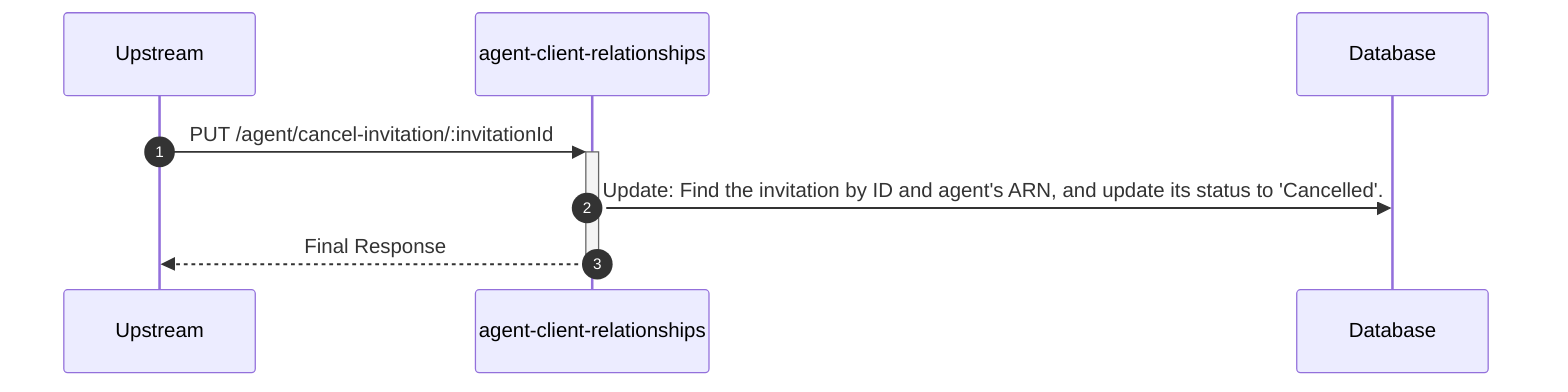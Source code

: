 sequenceDiagram
    autonumber
    participant Upstream
    participant agent-client-relationships
    participant Database

    Upstream->>+agent-client-relationships: PUT /agent/cancel-invitation/:invitationId
    agent-client-relationships->>Database: Update: Find the invitation by ID and agent's ARN, and update its status to 'Cancelled'.
    agent-client-relationships-->>-Upstream: Final Response